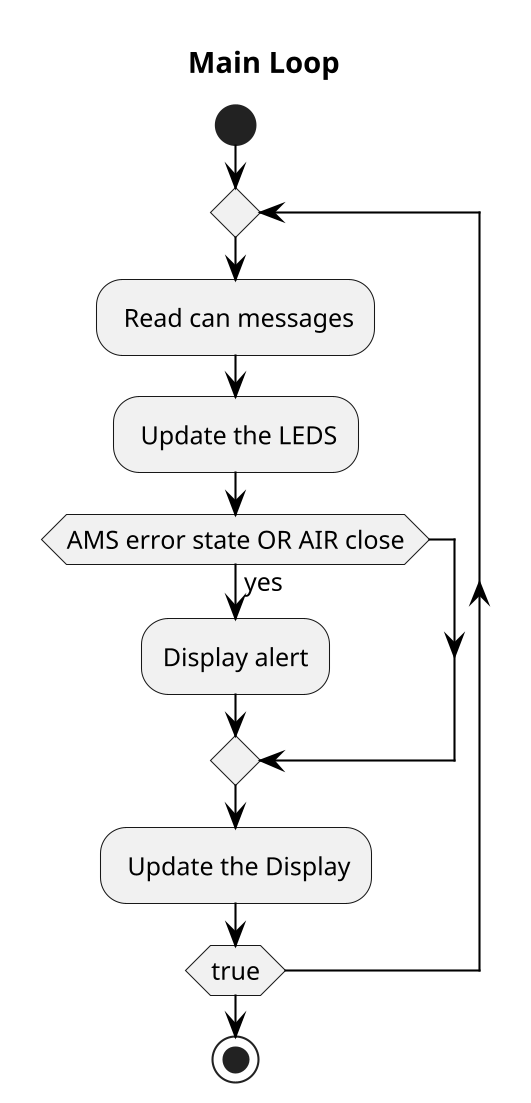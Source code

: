 @startuml
skinparam {
    dpi 200
    shadowing false
    arrowFontSize 12
    defaultFontSize 12
    defaultTextAlignment center
    arrowThickness 1
    arrowColor black
    arrowFontColor black
    maxMessageSize 100
    wrapWidth 200
    nodeSpacing 50
    rankSpacing 50
    direction left to right
}

title Main Loop

start
repeat
: Read can messages;
: Update the LEDS;
if (AMS error state OR AIR close) then (yes)
    :Display alert;
endif

: Update the Display;

repeat while (true)
stop
@enduml
